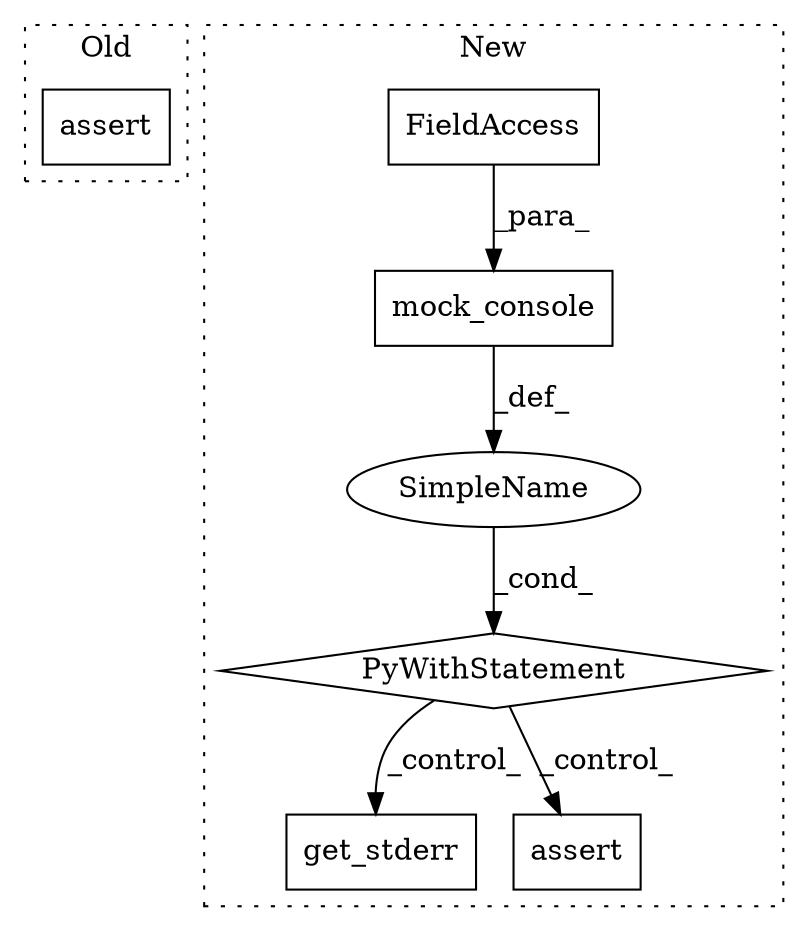 digraph G {
subgraph cluster0 {
1 [label="assert" a="6" s="4499" l="7" shape="box"];
label = "Old";
style="dotted";
}
subgraph cluster1 {
2 [label="get_stderr" a="32" s="4644" l="12" shape="box"];
3 [label="SimpleName" a="42" s="" l="" shape="ellipse"];
4 [label="assert" a="6" s="4547" l="7" shape="box"];
5 [label="mock_console" a="32" s="3845,3890" l="13,1" shape="box"];
6 [label="PyWithStatement" a="104" s="3835,3891" l="10,2" shape="diamond"];
7 [label="FieldAccess" a="22" s="3858" l="32" shape="box"];
label = "New";
style="dotted";
}
3 -> 6 [label="_cond_"];
5 -> 3 [label="_def_"];
6 -> 4 [label="_control_"];
6 -> 2 [label="_control_"];
7 -> 5 [label="_para_"];
}
